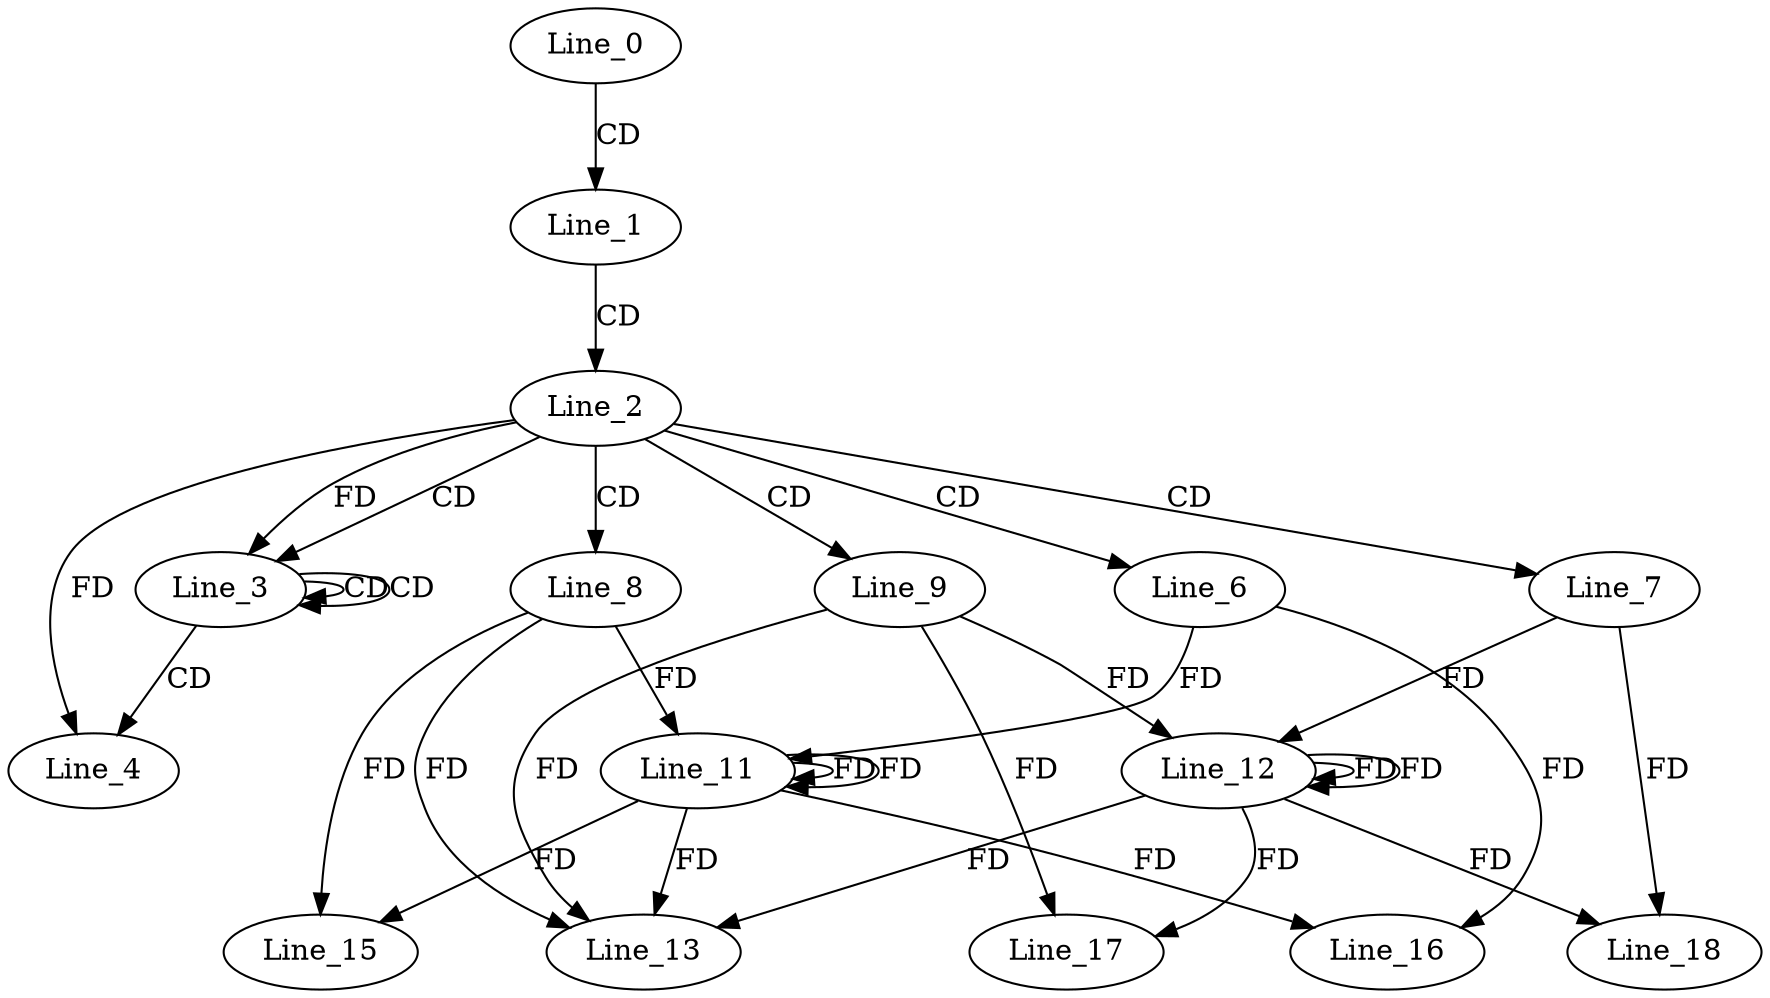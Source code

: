 digraph G {
  Line_0;
  Line_1;
  Line_2;
  Line_3;
  Line_3;
  Line_3;
  Line_4;
  Line_6;
  Line_7;
  Line_8;
  Line_9;
  Line_11;
  Line_11;
  Line_11;
  Line_12;
  Line_12;
  Line_12;
  Line_13;
  Line_13;
  Line_15;
  Line_16;
  Line_17;
  Line_18;
  Line_0 -> Line_1 [ label="CD" ];
  Line_1 -> Line_2 [ label="CD" ];
  Line_2 -> Line_3 [ label="CD" ];
  Line_3 -> Line_3 [ label="CD" ];
  Line_3 -> Line_3 [ label="CD" ];
  Line_2 -> Line_3 [ label="FD" ];
  Line_3 -> Line_4 [ label="CD" ];
  Line_2 -> Line_4 [ label="FD" ];
  Line_2 -> Line_6 [ label="CD" ];
  Line_2 -> Line_7 [ label="CD" ];
  Line_2 -> Line_8 [ label="CD" ];
  Line_2 -> Line_9 [ label="CD" ];
  Line_8 -> Line_11 [ label="FD" ];
  Line_11 -> Line_11 [ label="FD" ];
  Line_6 -> Line_11 [ label="FD" ];
  Line_11 -> Line_11 [ label="FD" ];
  Line_9 -> Line_12 [ label="FD" ];
  Line_12 -> Line_12 [ label="FD" ];
  Line_7 -> Line_12 [ label="FD" ];
  Line_12 -> Line_12 [ label="FD" ];
  Line_9 -> Line_13 [ label="FD" ];
  Line_12 -> Line_13 [ label="FD" ];
  Line_8 -> Line_13 [ label="FD" ];
  Line_11 -> Line_13 [ label="FD" ];
  Line_8 -> Line_15 [ label="FD" ];
  Line_11 -> Line_15 [ label="FD" ];
  Line_6 -> Line_16 [ label="FD" ];
  Line_11 -> Line_16 [ label="FD" ];
  Line_9 -> Line_17 [ label="FD" ];
  Line_12 -> Line_17 [ label="FD" ];
  Line_7 -> Line_18 [ label="FD" ];
  Line_12 -> Line_18 [ label="FD" ];
}
